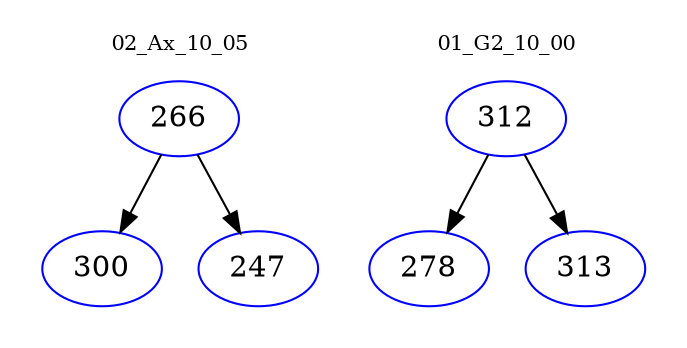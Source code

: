 digraph{
subgraph cluster_0 {
color = white
label = "02_Ax_10_05";
fontsize=10;
T0_266 [label="266", color="blue"]
T0_266 -> T0_300 [color="black"]
T0_300 [label="300", color="blue"]
T0_266 -> T0_247 [color="black"]
T0_247 [label="247", color="blue"]
}
subgraph cluster_1 {
color = white
label = "01_G2_10_00";
fontsize=10;
T1_312 [label="312", color="blue"]
T1_312 -> T1_278 [color="black"]
T1_278 [label="278", color="blue"]
T1_312 -> T1_313 [color="black"]
T1_313 [label="313", color="blue"]
}
}
